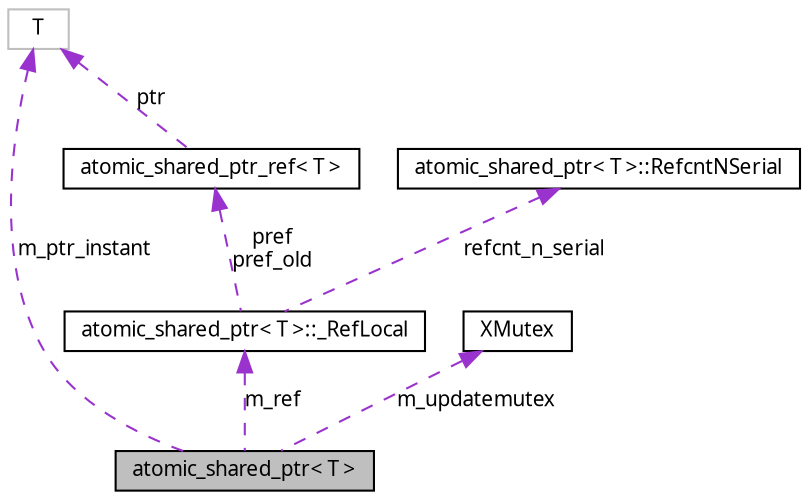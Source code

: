 digraph G
{
  edge [fontname="FreeSans.ttf",fontsize=10,labelfontname="FreeSans.ttf",labelfontsize=10];
  node [fontname="FreeSans.ttf",fontsize=10,shape=record];
  Node1 [label="atomic_shared_ptr\< T \>",height=0.2,width=0.4,color="black", fillcolor="grey75", style="filled" fontcolor="black"];
  Node2 -> Node1 [dir=back,color="darkorchid3",fontsize=10,style="dashed",label="m_ref",fontname="FreeSans.ttf"];
  Node2 [label="atomic_shared_ptr\< T \>::_RefLocal",height=0.2,width=0.4,color="black", fillcolor="white", style="filled",URL="$structatomic__shared__ptr_1_1___ref_local.html"];
  Node3 -> Node2 [dir=back,color="darkorchid3",fontsize=10,style="dashed",label="refcnt_n_serial",fontname="FreeSans.ttf"];
  Node3 [label="atomic_shared_ptr\< T \>::RefcntNSerial",height=0.2,width=0.4,color="black", fillcolor="white", style="filled",URL="$unionatomic__shared__ptr_1_1_refcnt_n_serial.html"];
  Node4 -> Node2 [dir=back,color="darkorchid3",fontsize=10,style="dashed",label="pref\npref_old",fontname="FreeSans.ttf"];
  Node4 [label="atomic_shared_ptr_ref\< T \>",height=0.2,width=0.4,color="black", fillcolor="white", style="filled",URL="$structatomic__shared__ptr__ref.html"];
  Node5 -> Node4 [dir=back,color="darkorchid3",fontsize=10,style="dashed",label="ptr",fontname="FreeSans.ttf"];
  Node5 [label="T",height=0.2,width=0.4,color="grey75", fillcolor="white", style="filled"];
  Node6 -> Node1 [dir=back,color="darkorchid3",fontsize=10,style="dashed",label="m_updatemutex",fontname="FreeSans.ttf"];
  Node6 [label="XMutex",height=0.2,width=0.4,color="black", fillcolor="white", style="filled",URL="$class_x_mutex.html"];
  Node5 -> Node1 [dir=back,color="darkorchid3",fontsize=10,style="dashed",label="m_ptr_instant",fontname="FreeSans.ttf"];
}
